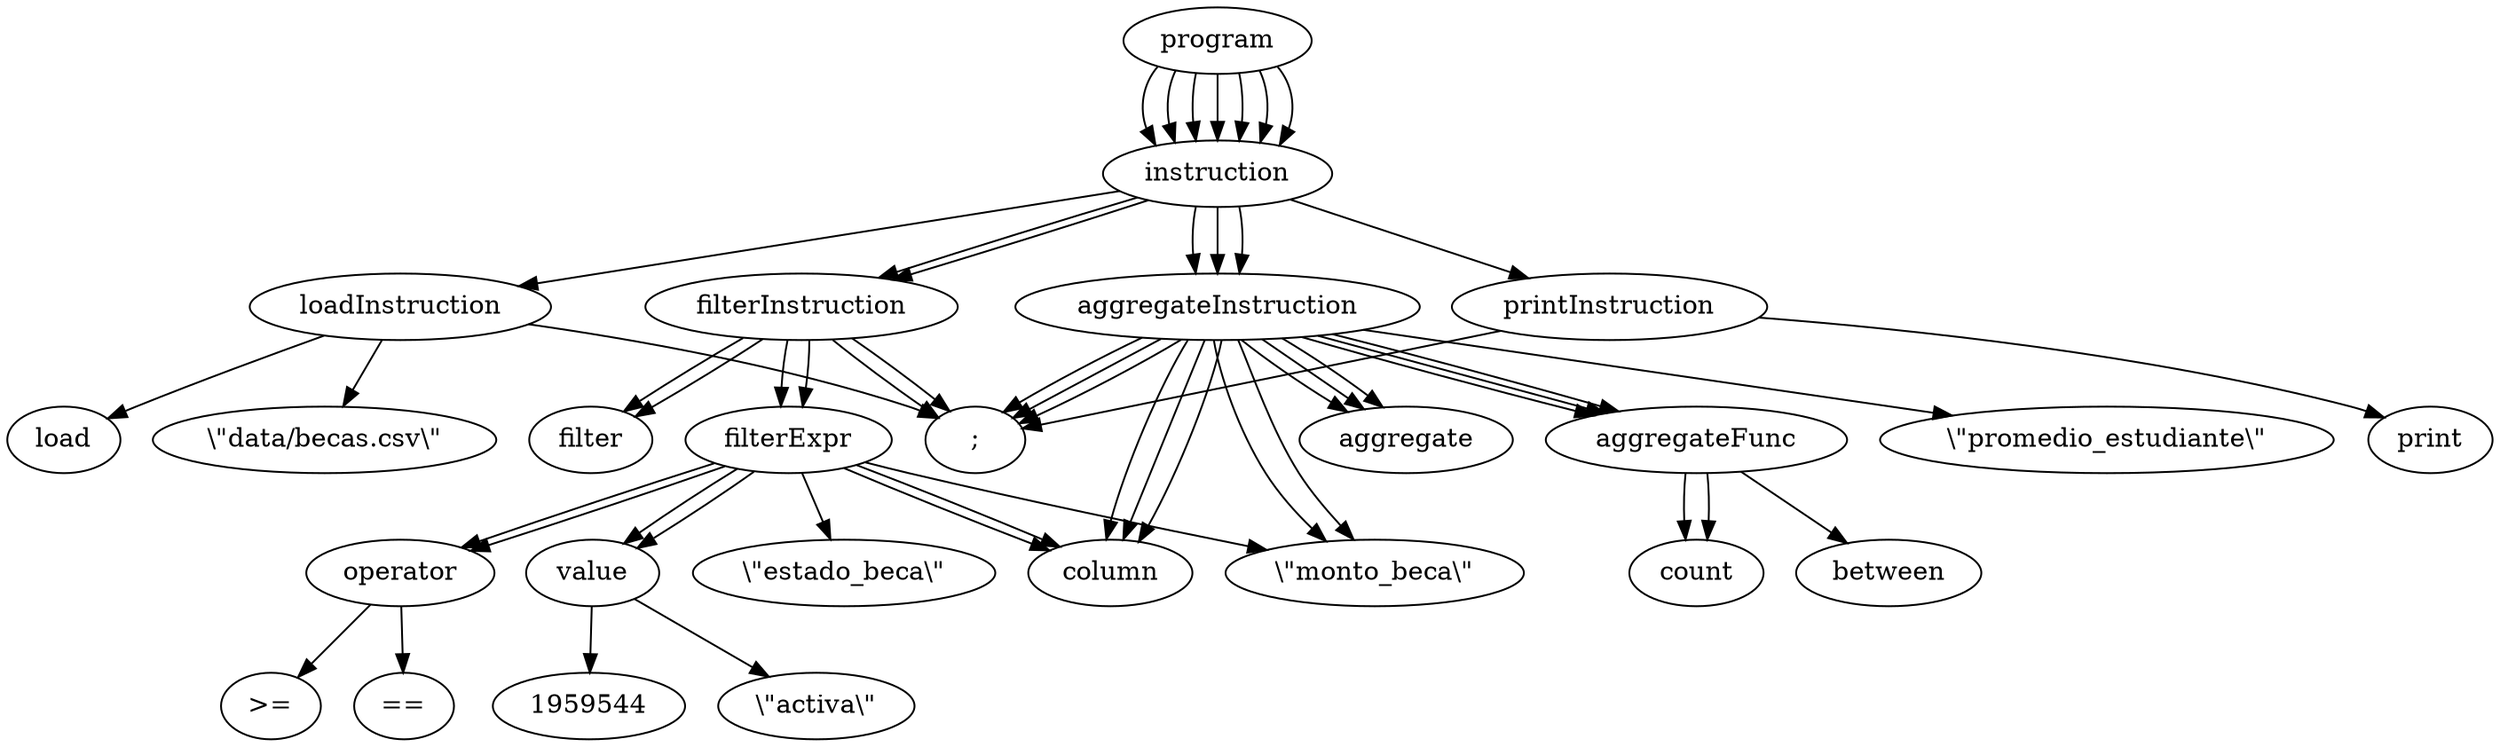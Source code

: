 digraph tree {
    "program";
    "instruction";
    "loadInstruction";
    "load";
    "\\\"data/becas.csv\\\"";
    ";";
    "instruction";
    "filterInstruction";
    "filter";
    "filterExpr";
    "column";
    "\\\"monto_beca\\\"";
    "operator";
    ">=";
    "value";
    "1959544";
    ";";
    "instruction";
    "filterInstruction";
    "filter";
    "filterExpr";
    "column";
    "\\\"estado_beca\\\"";
    "operator";
    "==";
    "value";
    "\\\"activa\\\"";
    ";";
    "instruction";
    "aggregateInstruction";
    "aggregate";
    "aggregateFunc";
    "count";
    "column";
    "\\\"monto_beca\\\"";
    ";";
    "instruction";
    "aggregateInstruction";
    "aggregate";
    "aggregateFunc";
    "count";
    "column";
    "\\\"promedio_estudiante\\\"";
    ";";
    "instruction";
    "aggregateInstruction";
    "aggregate";
    "aggregateFunc";
    "between";
    "column";
    "\\\"monto_beca\\\"";
    ";";
    "instruction";
    "printInstruction";
    "print";
    ";";
    "program" -> "instruction";
    "program" -> "instruction";
    "program" -> "instruction";
    "program" -> "instruction";
    "program" -> "instruction";
    "program" -> "instruction";
    "program" -> "instruction";
    "instruction" -> "loadInstruction";
    "loadInstruction" -> "load";
    "loadInstruction" -> "\\\"data/becas.csv\\\"";
    "loadInstruction" -> ";";
    "instruction" -> "filterInstruction";
    "filterInstruction" -> "filter";
    "filterInstruction" -> "filterExpr";
    "filterInstruction" -> ";";
    "filterExpr" -> "column";
    "filterExpr" -> "\\\"monto_beca\\\"";
    "filterExpr" -> "operator";
    "filterExpr" -> "value";
    "operator" -> ">=";
    "value" -> "1959544";
    "instruction" -> "filterInstruction";
    "filterInstruction" -> "filter";
    "filterInstruction" -> "filterExpr";
    "filterInstruction" -> ";";
    "filterExpr" -> "column";
    "filterExpr" -> "\\\"estado_beca\\\"";
    "filterExpr" -> "operator";
    "filterExpr" -> "value";
    "operator" -> "==";
    "value" -> "\\\"activa\\\"";
    "instruction" -> "aggregateInstruction";
    "aggregateInstruction" -> "aggregate";
    "aggregateInstruction" -> "aggregateFunc";
    "aggregateInstruction" -> "column";
    "aggregateInstruction" -> "\\\"monto_beca\\\"";
    "aggregateInstruction" -> ";";
    "aggregateFunc" -> "count";
    "instruction" -> "aggregateInstruction";
    "aggregateInstruction" -> "aggregate";
    "aggregateInstruction" -> "aggregateFunc";
    "aggregateInstruction" -> "column";
    "aggregateInstruction" -> "\\\"promedio_estudiante\\\"";
    "aggregateInstruction" -> ";";
    "aggregateFunc" -> "count";
    "instruction" -> "aggregateInstruction";
    "aggregateInstruction" -> "aggregate";
    "aggregateInstruction" -> "aggregateFunc";
    "aggregateInstruction" -> "column";
    "aggregateInstruction" -> "\\\"monto_beca\\\"";
    "aggregateInstruction" -> ";";
    "aggregateFunc" -> "between";
    "instruction" -> "printInstruction";
    "printInstruction" -> "print";
    "printInstruction" -> ";";
}
